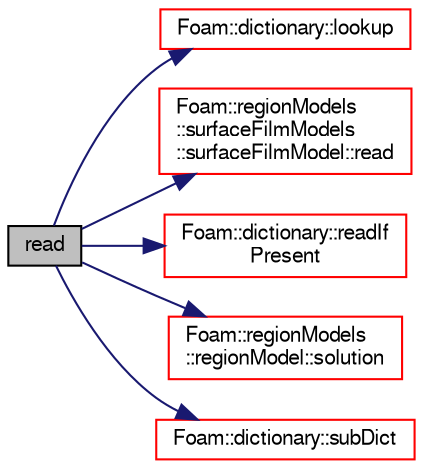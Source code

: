 digraph "read"
{
  bgcolor="transparent";
  edge [fontname="FreeSans",fontsize="10",labelfontname="FreeSans",labelfontsize="10"];
  node [fontname="FreeSans",fontsize="10",shape=record];
  rankdir="LR";
  Node77 [label="read",height=0.2,width=0.4,color="black", fillcolor="grey75", style="filled", fontcolor="black"];
  Node77 -> Node78 [color="midnightblue",fontsize="10",style="solid",fontname="FreeSans"];
  Node78 [label="Foam::dictionary::lookup",height=0.2,width=0.4,color="red",URL="$a26014.html#a6a0727fa523e48977e27348663def509",tooltip="Find and return an entry data stream. "];
  Node77 -> Node380 [color="midnightblue",fontsize="10",style="solid",fontname="FreeSans"];
  Node380 [label="Foam::regionModels\l::surfaceFilmModels\l::surfaceFilmModel::read",height=0.2,width=0.4,color="red",URL="$a29178.html#af816873151ddb0126e98bb2f914d8ed5",tooltip="Read control parameters from dictionary. "];
  Node77 -> Node319 [color="midnightblue",fontsize="10",style="solid",fontname="FreeSans"];
  Node319 [label="Foam::dictionary::readIf\lPresent",height=0.2,width=0.4,color="red",URL="$a26014.html#ad4bd008e6ee208313f2c3a963ee1170d",tooltip="Find an entry if present, and assign to T. "];
  Node77 -> Node383 [color="midnightblue",fontsize="10",style="solid",fontname="FreeSans"];
  Node383 [label="Foam::regionModels\l::regionModel::solution",height=0.2,width=0.4,color="red",URL="$a28998.html#a20d38af10474fb7b2531fc9cf63cd67c",tooltip="Return the solution dictionary. "];
  Node77 -> Node295 [color="midnightblue",fontsize="10",style="solid",fontname="FreeSans"];
  Node295 [label="Foam::dictionary::subDict",height=0.2,width=0.4,color="red",URL="$a26014.html#aaa26b5f2da6aff5a6a59af5407f1bf59",tooltip="Find and return a sub-dictionary. "];
}
